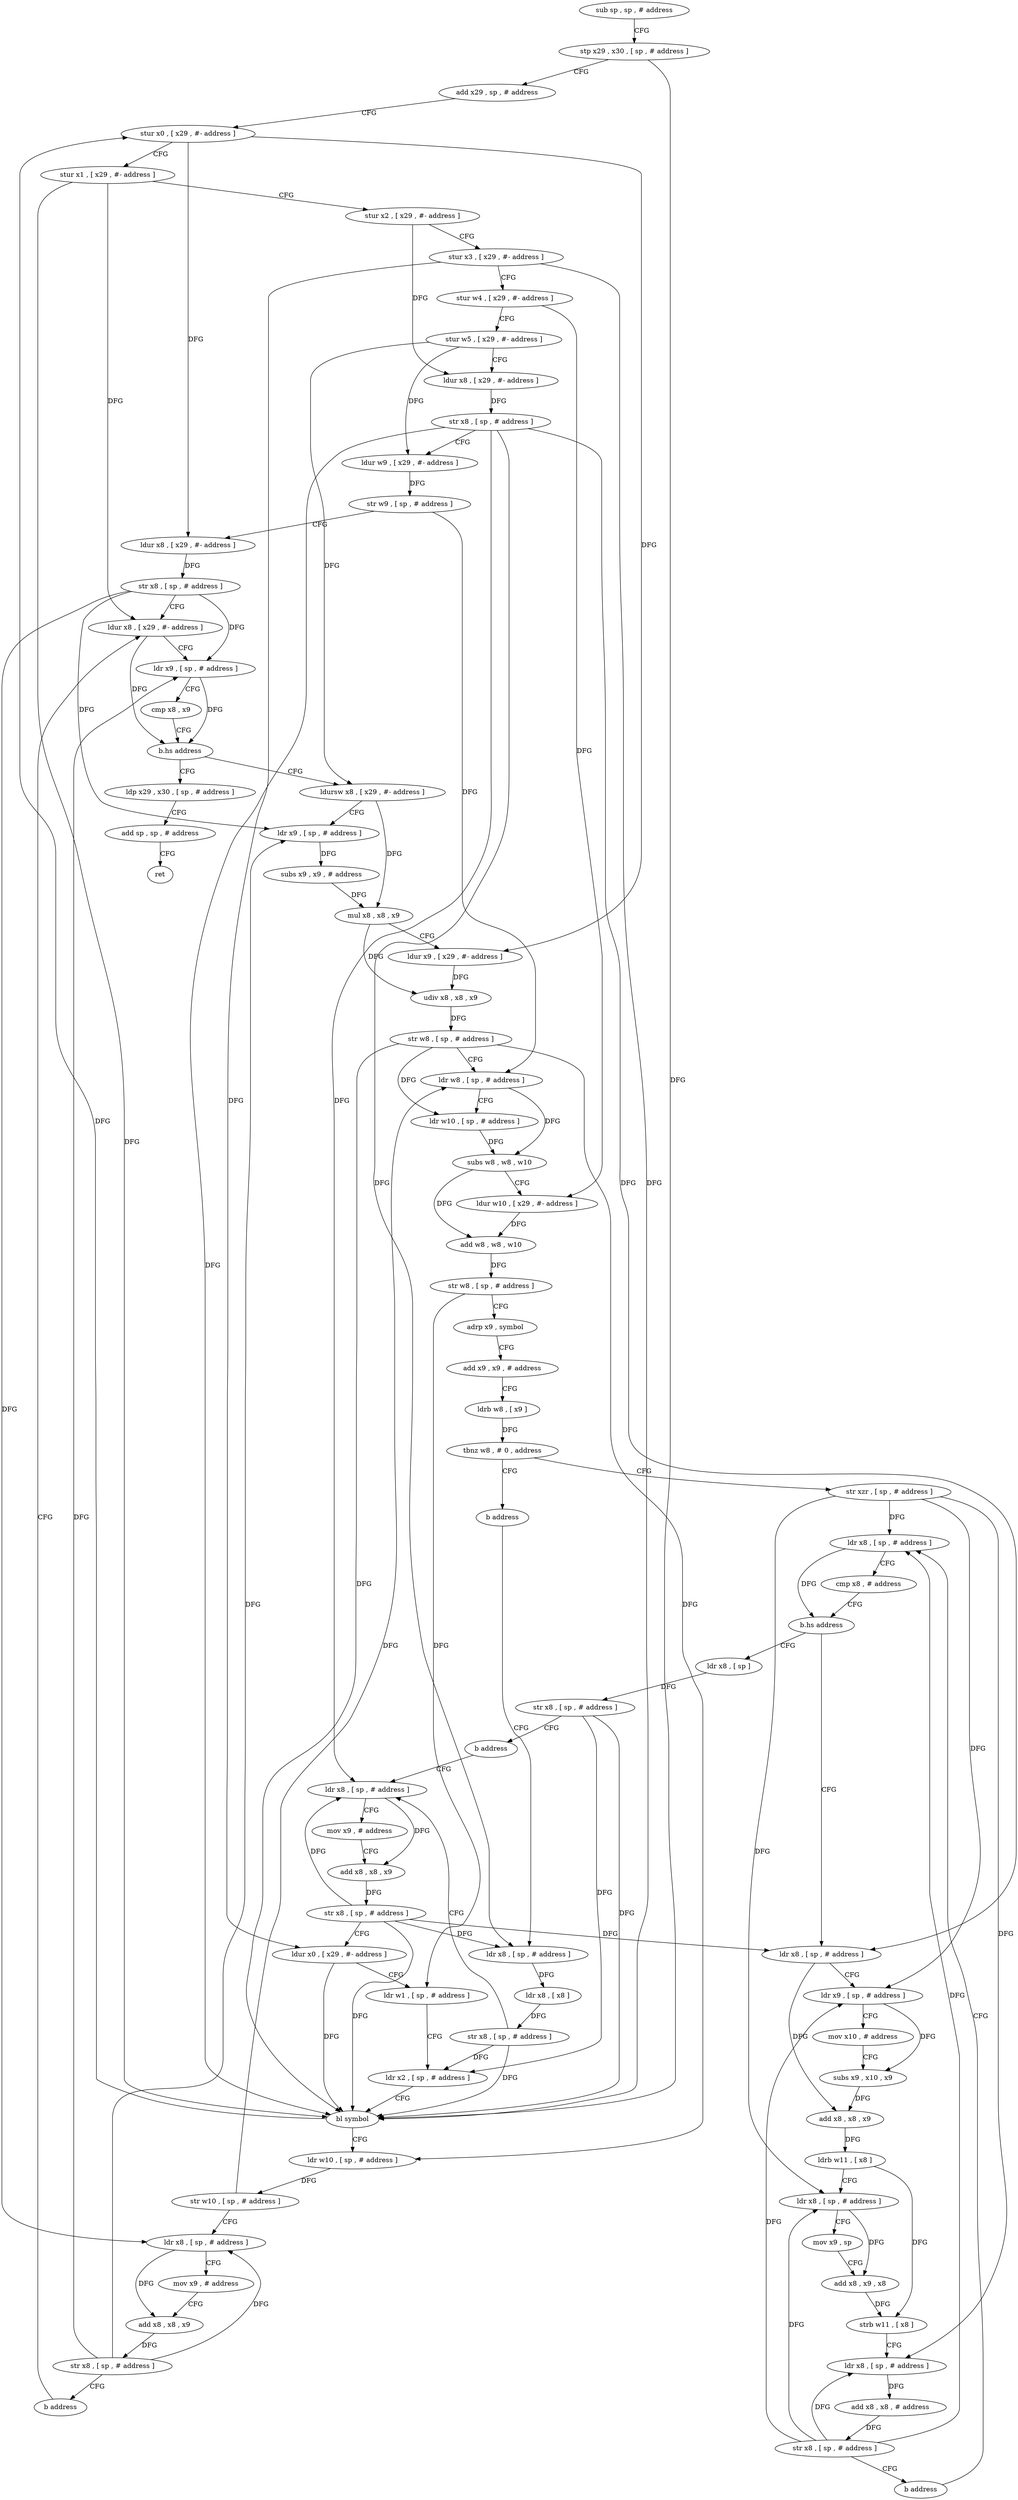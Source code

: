 digraph "func" {
"4216492" [label = "sub sp , sp , # address" ]
"4216496" [label = "stp x29 , x30 , [ sp , # address ]" ]
"4216500" [label = "add x29 , sp , # address" ]
"4216504" [label = "stur x0 , [ x29 , #- address ]" ]
"4216508" [label = "stur x1 , [ x29 , #- address ]" ]
"4216512" [label = "stur x2 , [ x29 , #- address ]" ]
"4216516" [label = "stur x3 , [ x29 , #- address ]" ]
"4216520" [label = "stur w4 , [ x29 , #- address ]" ]
"4216524" [label = "stur w5 , [ x29 , #- address ]" ]
"4216528" [label = "ldur x8 , [ x29 , #- address ]" ]
"4216532" [label = "str x8 , [ sp , # address ]" ]
"4216536" [label = "ldur w9 , [ x29 , #- address ]" ]
"4216540" [label = "str w9 , [ sp , # address ]" ]
"4216544" [label = "ldur x8 , [ x29 , #- address ]" ]
"4216548" [label = "str x8 , [ sp , # address ]" ]
"4216552" [label = "ldur x8 , [ x29 , #- address ]" ]
"4216796" [label = "ldp x29 , x30 , [ sp , # address ]" ]
"4216800" [label = "add sp , sp , # address" ]
"4216804" [label = "ret" ]
"4216568" [label = "ldursw x8 , [ x29 , #- address ]" ]
"4216572" [label = "ldr x9 , [ sp , # address ]" ]
"4216576" [label = "subs x9 , x9 , # address" ]
"4216580" [label = "mul x8 , x8 , x9" ]
"4216584" [label = "ldur x9 , [ x29 , #- address ]" ]
"4216588" [label = "udiv x8 , x8 , x9" ]
"4216592" [label = "str w8 , [ sp , # address ]" ]
"4216596" [label = "ldr w8 , [ sp , # address ]" ]
"4216600" [label = "ldr w10 , [ sp , # address ]" ]
"4216604" [label = "subs w8 , w8 , w10" ]
"4216608" [label = "ldur w10 , [ x29 , #- address ]" ]
"4216612" [label = "add w8 , w8 , w10" ]
"4216616" [label = "str w8 , [ sp , # address ]" ]
"4216620" [label = "adrp x9 , symbol" ]
"4216624" [label = "add x9 , x9 , # address" ]
"4216628" [label = "ldrb w8 , [ x9 ]" ]
"4216632" [label = "tbnz w8 , # 0 , address" ]
"4216640" [label = "str xzr , [ sp , # address ]" ]
"4216636" [label = "b address" ]
"4216644" [label = "ldr x8 , [ sp , # address ]" ]
"4216724" [label = "ldr x8 , [ sp , # address ]" ]
"4216712" [label = "ldr x8 , [ sp ]" ]
"4216716" [label = "str x8 , [ sp , # address ]" ]
"4216720" [label = "b address" ]
"4216736" [label = "ldr x8 , [ sp , # address ]" ]
"4216656" [label = "ldr x8 , [ sp , # address ]" ]
"4216660" [label = "ldr x9 , [ sp , # address ]" ]
"4216664" [label = "mov x10 , # address" ]
"4216668" [label = "subs x9 , x10 , x9" ]
"4216672" [label = "add x8 , x8 , x9" ]
"4216676" [label = "ldrb w11 , [ x8 ]" ]
"4216680" [label = "ldr x8 , [ sp , # address ]" ]
"4216684" [label = "mov x9 , sp" ]
"4216688" [label = "add x8 , x9 , x8" ]
"4216692" [label = "strb w11 , [ x8 ]" ]
"4216696" [label = "ldr x8 , [ sp , # address ]" ]
"4216700" [label = "add x8 , x8 , # address" ]
"4216704" [label = "str x8 , [ sp , # address ]" ]
"4216708" [label = "b address" ]
"4216728" [label = "ldr x8 , [ x8 ]" ]
"4216732" [label = "str x8 , [ sp , # address ]" ]
"4216740" [label = "mov x9 , # address" ]
"4216744" [label = "add x8 , x8 , x9" ]
"4216748" [label = "str x8 , [ sp , # address ]" ]
"4216752" [label = "ldur x0 , [ x29 , #- address ]" ]
"4216756" [label = "ldr w1 , [ sp , # address ]" ]
"4216760" [label = "ldr x2 , [ sp , # address ]" ]
"4216764" [label = "bl symbol" ]
"4216768" [label = "ldr w10 , [ sp , # address ]" ]
"4216772" [label = "str w10 , [ sp , # address ]" ]
"4216776" [label = "ldr x8 , [ sp , # address ]" ]
"4216780" [label = "mov x9 , # address" ]
"4216784" [label = "add x8 , x8 , x9" ]
"4216788" [label = "str x8 , [ sp , # address ]" ]
"4216792" [label = "b address" ]
"4216648" [label = "cmp x8 , # address" ]
"4216652" [label = "b.hs address" ]
"4216556" [label = "ldr x9 , [ sp , # address ]" ]
"4216560" [label = "cmp x8 , x9" ]
"4216564" [label = "b.hs address" ]
"4216492" -> "4216496" [ label = "CFG" ]
"4216496" -> "4216500" [ label = "CFG" ]
"4216496" -> "4216764" [ label = "DFG" ]
"4216500" -> "4216504" [ label = "CFG" ]
"4216504" -> "4216508" [ label = "CFG" ]
"4216504" -> "4216544" [ label = "DFG" ]
"4216504" -> "4216584" [ label = "DFG" ]
"4216508" -> "4216512" [ label = "CFG" ]
"4216508" -> "4216552" [ label = "DFG" ]
"4216508" -> "4216764" [ label = "DFG" ]
"4216512" -> "4216516" [ label = "CFG" ]
"4216512" -> "4216528" [ label = "DFG" ]
"4216516" -> "4216520" [ label = "CFG" ]
"4216516" -> "4216752" [ label = "DFG" ]
"4216516" -> "4216764" [ label = "DFG" ]
"4216520" -> "4216524" [ label = "CFG" ]
"4216520" -> "4216608" [ label = "DFG" ]
"4216524" -> "4216528" [ label = "CFG" ]
"4216524" -> "4216536" [ label = "DFG" ]
"4216524" -> "4216568" [ label = "DFG" ]
"4216528" -> "4216532" [ label = "DFG" ]
"4216532" -> "4216536" [ label = "CFG" ]
"4216532" -> "4216724" [ label = "DFG" ]
"4216532" -> "4216656" [ label = "DFG" ]
"4216532" -> "4216736" [ label = "DFG" ]
"4216532" -> "4216764" [ label = "DFG" ]
"4216536" -> "4216540" [ label = "DFG" ]
"4216540" -> "4216544" [ label = "CFG" ]
"4216540" -> "4216596" [ label = "DFG" ]
"4216544" -> "4216548" [ label = "DFG" ]
"4216548" -> "4216552" [ label = "CFG" ]
"4216548" -> "4216556" [ label = "DFG" ]
"4216548" -> "4216572" [ label = "DFG" ]
"4216548" -> "4216776" [ label = "DFG" ]
"4216552" -> "4216556" [ label = "CFG" ]
"4216552" -> "4216564" [ label = "DFG" ]
"4216796" -> "4216800" [ label = "CFG" ]
"4216800" -> "4216804" [ label = "CFG" ]
"4216568" -> "4216572" [ label = "CFG" ]
"4216568" -> "4216580" [ label = "DFG" ]
"4216572" -> "4216576" [ label = "DFG" ]
"4216576" -> "4216580" [ label = "DFG" ]
"4216580" -> "4216584" [ label = "CFG" ]
"4216580" -> "4216588" [ label = "DFG" ]
"4216584" -> "4216588" [ label = "DFG" ]
"4216588" -> "4216592" [ label = "DFG" ]
"4216592" -> "4216596" [ label = "CFG" ]
"4216592" -> "4216600" [ label = "DFG" ]
"4216592" -> "4216764" [ label = "DFG" ]
"4216592" -> "4216768" [ label = "DFG" ]
"4216596" -> "4216600" [ label = "CFG" ]
"4216596" -> "4216604" [ label = "DFG" ]
"4216600" -> "4216604" [ label = "DFG" ]
"4216604" -> "4216608" [ label = "CFG" ]
"4216604" -> "4216612" [ label = "DFG" ]
"4216608" -> "4216612" [ label = "DFG" ]
"4216612" -> "4216616" [ label = "DFG" ]
"4216616" -> "4216620" [ label = "CFG" ]
"4216616" -> "4216756" [ label = "DFG" ]
"4216620" -> "4216624" [ label = "CFG" ]
"4216624" -> "4216628" [ label = "CFG" ]
"4216628" -> "4216632" [ label = "DFG" ]
"4216632" -> "4216640" [ label = "CFG" ]
"4216632" -> "4216636" [ label = "CFG" ]
"4216640" -> "4216644" [ label = "DFG" ]
"4216640" -> "4216660" [ label = "DFG" ]
"4216640" -> "4216680" [ label = "DFG" ]
"4216640" -> "4216696" [ label = "DFG" ]
"4216636" -> "4216724" [ label = "CFG" ]
"4216644" -> "4216648" [ label = "CFG" ]
"4216644" -> "4216652" [ label = "DFG" ]
"4216724" -> "4216728" [ label = "DFG" ]
"4216712" -> "4216716" [ label = "DFG" ]
"4216716" -> "4216720" [ label = "CFG" ]
"4216716" -> "4216760" [ label = "DFG" ]
"4216716" -> "4216764" [ label = "DFG" ]
"4216720" -> "4216736" [ label = "CFG" ]
"4216736" -> "4216740" [ label = "CFG" ]
"4216736" -> "4216744" [ label = "DFG" ]
"4216656" -> "4216660" [ label = "CFG" ]
"4216656" -> "4216672" [ label = "DFG" ]
"4216660" -> "4216664" [ label = "CFG" ]
"4216660" -> "4216668" [ label = "DFG" ]
"4216664" -> "4216668" [ label = "CFG" ]
"4216668" -> "4216672" [ label = "DFG" ]
"4216672" -> "4216676" [ label = "DFG" ]
"4216676" -> "4216680" [ label = "CFG" ]
"4216676" -> "4216692" [ label = "DFG" ]
"4216680" -> "4216684" [ label = "CFG" ]
"4216680" -> "4216688" [ label = "DFG" ]
"4216684" -> "4216688" [ label = "CFG" ]
"4216688" -> "4216692" [ label = "DFG" ]
"4216692" -> "4216696" [ label = "CFG" ]
"4216696" -> "4216700" [ label = "DFG" ]
"4216700" -> "4216704" [ label = "DFG" ]
"4216704" -> "4216708" [ label = "CFG" ]
"4216704" -> "4216644" [ label = "DFG" ]
"4216704" -> "4216660" [ label = "DFG" ]
"4216704" -> "4216680" [ label = "DFG" ]
"4216704" -> "4216696" [ label = "DFG" ]
"4216708" -> "4216644" [ label = "CFG" ]
"4216728" -> "4216732" [ label = "DFG" ]
"4216732" -> "4216736" [ label = "CFG" ]
"4216732" -> "4216760" [ label = "DFG" ]
"4216732" -> "4216764" [ label = "DFG" ]
"4216740" -> "4216744" [ label = "CFG" ]
"4216744" -> "4216748" [ label = "DFG" ]
"4216748" -> "4216752" [ label = "CFG" ]
"4216748" -> "4216724" [ label = "DFG" ]
"4216748" -> "4216656" [ label = "DFG" ]
"4216748" -> "4216736" [ label = "DFG" ]
"4216748" -> "4216764" [ label = "DFG" ]
"4216752" -> "4216756" [ label = "CFG" ]
"4216752" -> "4216764" [ label = "DFG" ]
"4216756" -> "4216760" [ label = "CFG" ]
"4216760" -> "4216764" [ label = "CFG" ]
"4216764" -> "4216768" [ label = "CFG" ]
"4216764" -> "4216504" [ label = "DFG" ]
"4216768" -> "4216772" [ label = "DFG" ]
"4216772" -> "4216776" [ label = "CFG" ]
"4216772" -> "4216596" [ label = "DFG" ]
"4216776" -> "4216780" [ label = "CFG" ]
"4216776" -> "4216784" [ label = "DFG" ]
"4216780" -> "4216784" [ label = "CFG" ]
"4216784" -> "4216788" [ label = "DFG" ]
"4216788" -> "4216792" [ label = "CFG" ]
"4216788" -> "4216556" [ label = "DFG" ]
"4216788" -> "4216572" [ label = "DFG" ]
"4216788" -> "4216776" [ label = "DFG" ]
"4216792" -> "4216552" [ label = "CFG" ]
"4216648" -> "4216652" [ label = "CFG" ]
"4216652" -> "4216712" [ label = "CFG" ]
"4216652" -> "4216656" [ label = "CFG" ]
"4216556" -> "4216560" [ label = "CFG" ]
"4216556" -> "4216564" [ label = "DFG" ]
"4216560" -> "4216564" [ label = "CFG" ]
"4216564" -> "4216796" [ label = "CFG" ]
"4216564" -> "4216568" [ label = "CFG" ]
}
